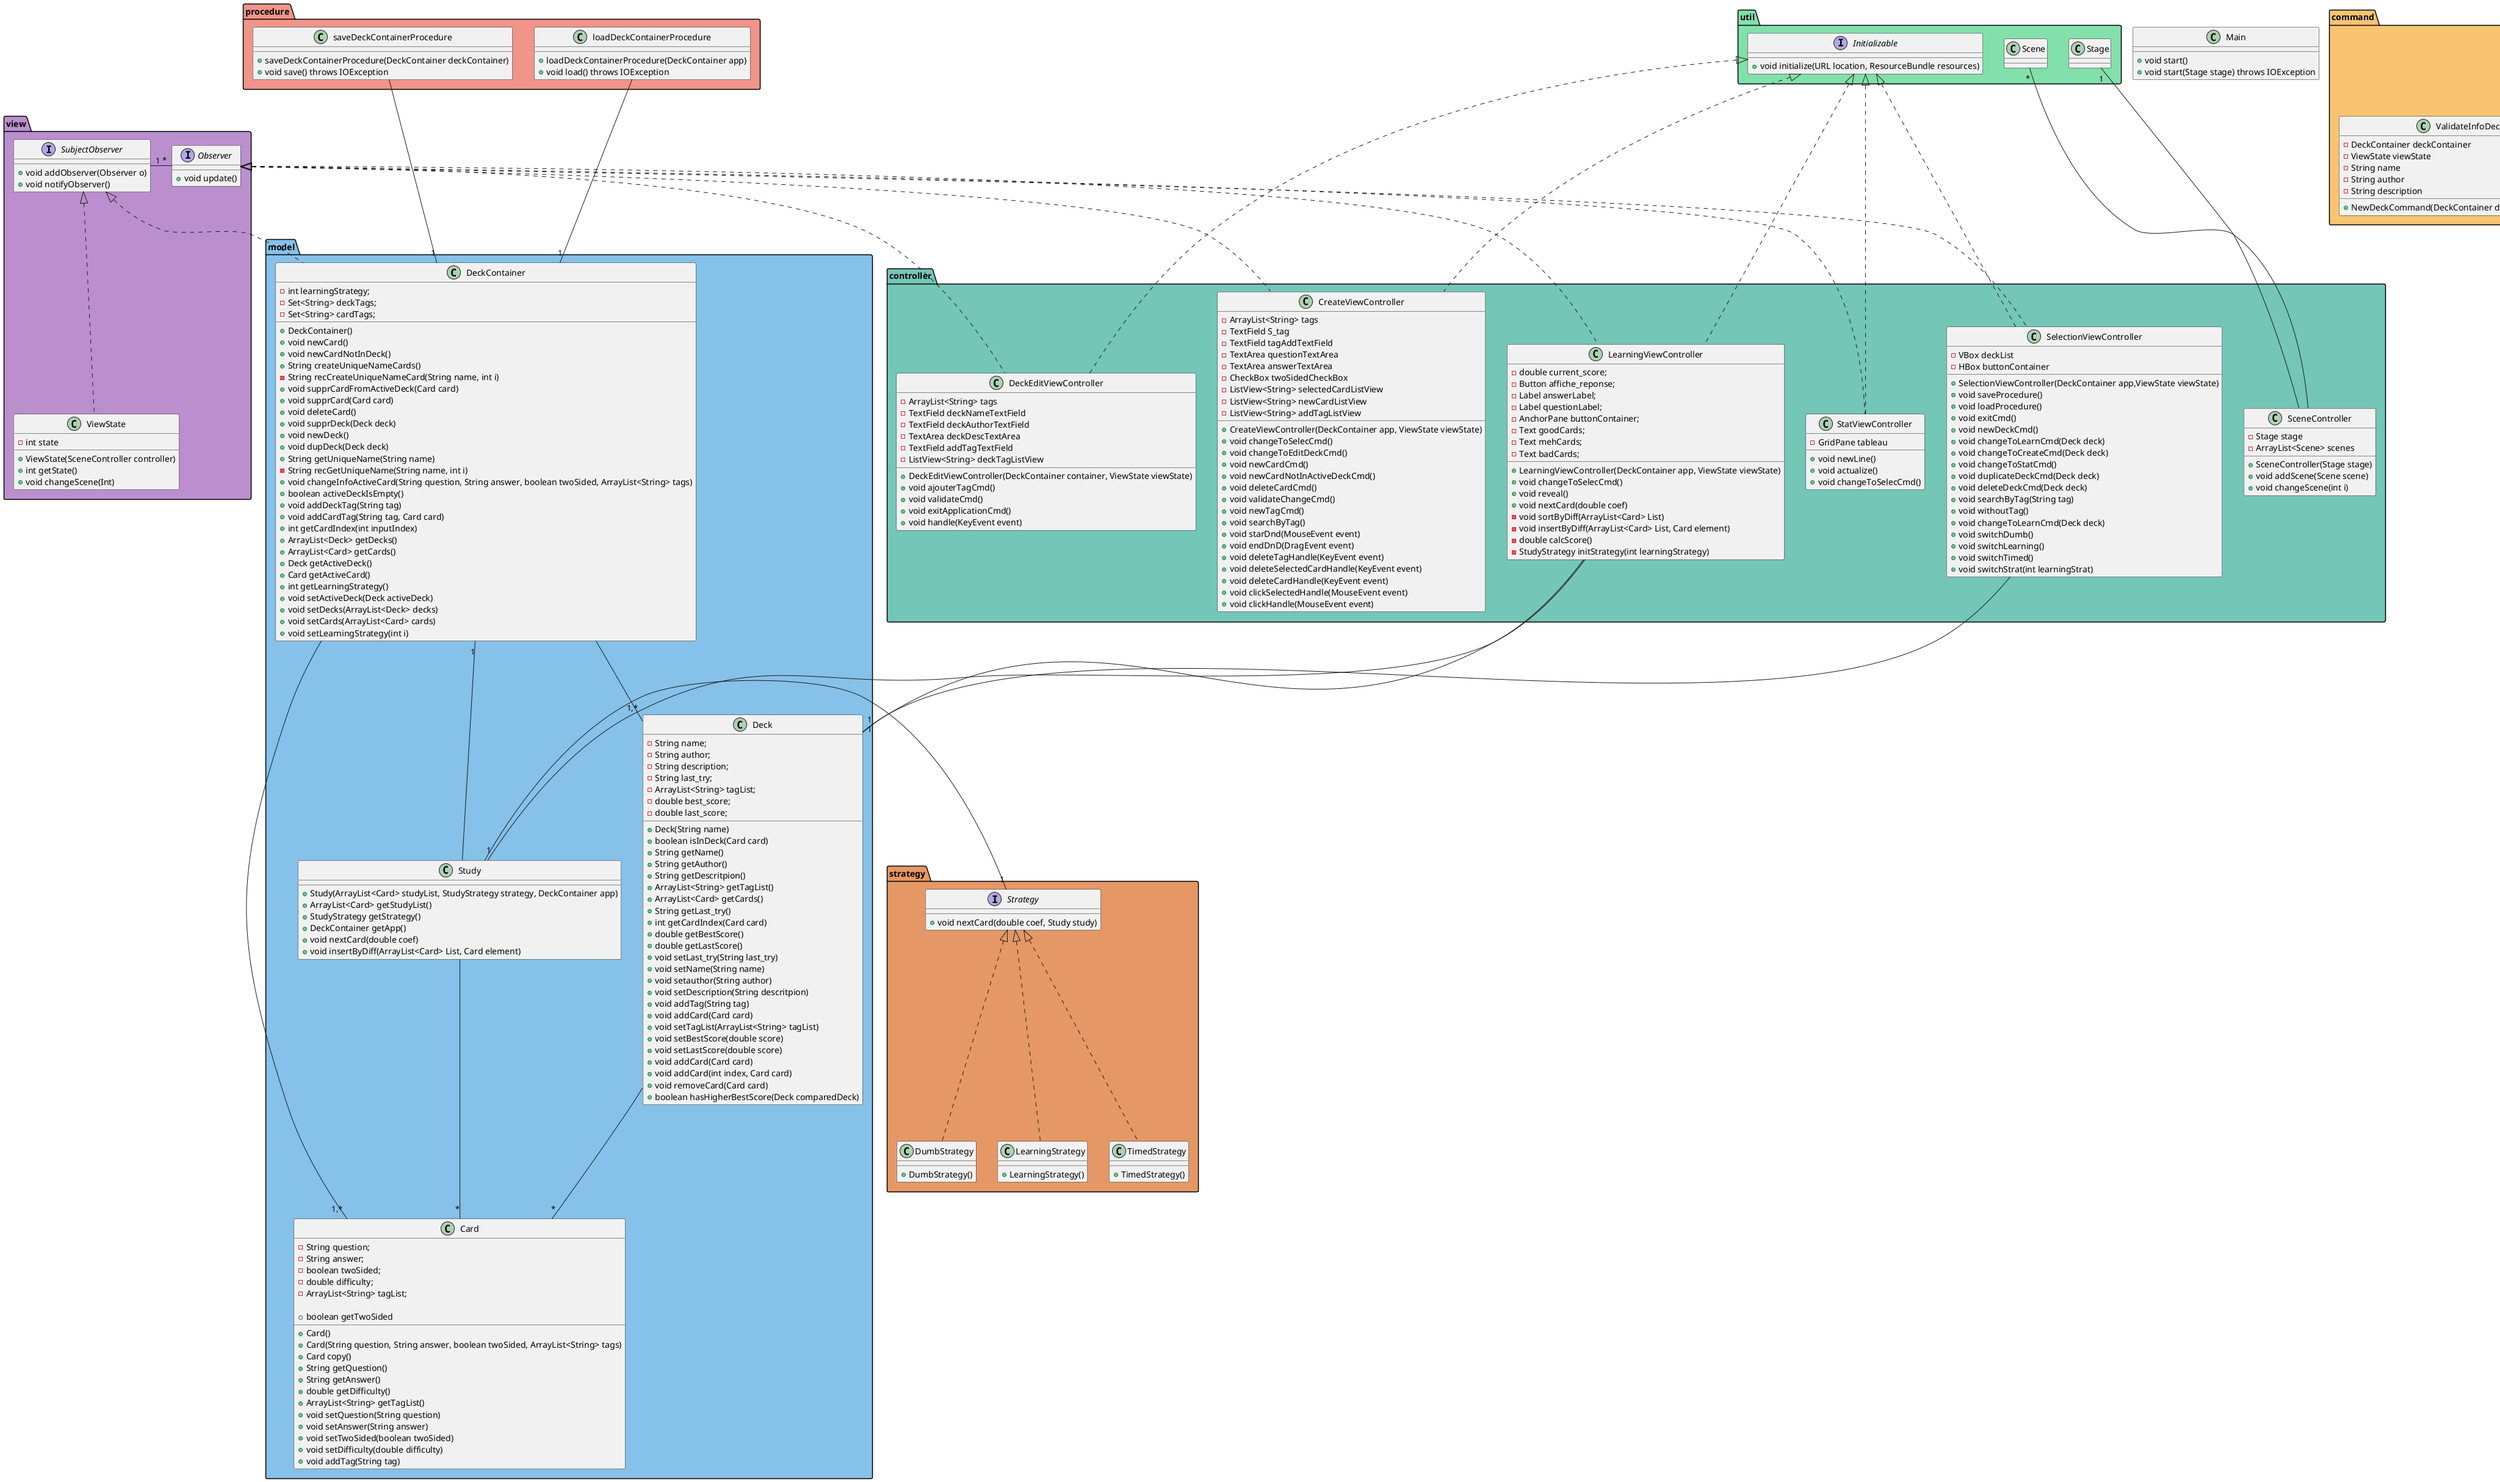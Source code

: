 @startuml
skinparam backgroundcolor White


class Main{
+ void start()
+ void start(Stage stage) throws IOException
}

package procedure #F1948A {}
package view #BB8FCE {}
package model #85C1E9 {}
package controller #74C6B6 {}
package util #82E0AA {}
package command #F8C471 {}
package strategy #E59866 {}




' Procedure :

class procedure.saveDeckContainerProcedure{
+ saveDeckContainerProcedure(DeckContainer deckContainer)
+ void save() throws IOException
}

class procedure.loadDeckContainerProcedure{
+ loadDeckContainerProcedure(DeckContainer app)
+ void load() throws IOException
}

procedure.saveDeckContainerProcedure -down-- "1" model.DeckContainer
procedure.loadDeckContainerProcedure -down-- "1" model.DeckContainer






' View :

interface view.Observer {
+ void update()
}

interface view.SubjectObserver{
+ void addObserver(Observer o)
+ void notifyObserver()
}

class view.ViewState implements view.SubjectObserver{
- int state
+ ViewState(SceneController controller)
+ int getState()
+ void changeScene(Int)
}

view.Observer "*" -right-- "1" view.SubjectObserver





class model.DeckContainer implements view.SubjectObserver {
- int learningStrategy;
- Set<String> deckTags;
- Set<String> cardTags;

+ DeckContainer()
+ void newCard()
+ void newCardNotInDeck()
+ String createUniqueNameCards()
- String recCreateUniqueNameCard(String name, int i)
+ void supprCardFromActiveDeck(Card card)
+ void supprCard(Card card)
+ void deleteCard()
+ void supprDeck(Deck deck)
+ void newDeck()
+ void dupDeck(Deck deck)
+ String getUniqueName(String name)
- String recGetUniqueName(String name, int i)
+ void changeInfoActiveCard(String question, String answer, boolean twoSided, ArrayList<String> tags)
+ boolean activeDeckIsEmpty()
+ void addDeckTag(String tag)
+ void addCardTag(String tag, Card card)
+ int getCardIndex(int inputIndex)
+ ArrayList<Deck> getDecks()
+ ArrayList<Card> getCards()
+ Deck getActiveDeck()
+ Card getActiveCard()
+ int getLearningStrategy()
+ void setActiveDeck(Deck activeDeck)
+ void setDecks(ArrayList<Deck> decks)
+ void setCards(ArrayList<Card> cards)
+ void setLearningStrategy(int i)
}

class model.Deck {
- String name;
- String author;
- String description;
- String last_try;
- ArrayList<String> tagList;
- double best_score;
- double last_score;

+ Deck(String name)
+ boolean isInDeck(Card card)
+ String getName()
+ String getAuthor()
+ String getDescritpion()
+ ArrayList<String> getTagList()
+ ArrayList<Card> getCards()
+ String getLast_try()
+ int getCardIndex(Card card)
+ double getBestScore()
+ double getLastScore()
+ void setLast_try(String last_try)
+ void setName(String name)
+ void setauthor(String author)
+ void setDescription(String descritpion)
+ void addTag(String tag)
+ void addCard(Card card)
+ void setTagList(ArrayList<String> tagList)
+ void setBestScore(double score)
+ void setLastScore(double score)
+ void addCard(Card card)
+ void addCard(int index, Card card)
+ void removeCard(Card card)
+ boolean hasHigherBestScore(Deck comparedDeck)
}

class model.Card {
- String question;
- String answer;
- boolean twoSided;
- double difficulty;
- ArrayList<String> tagList;

+ Card()
+ Card(String question, String answer, boolean twoSided, ArrayList<String> tags)
+ Card copy()
+ String getQuestion()
+ String getAnswer()
+ boolean getTwoSided
+ double getDifficulty()
+ ArrayList<String> getTagList()
+ void setQuestion(String question)
+ void setAnswer(String answer)
+ void setTwoSided(boolean twoSided)
+ void setDifficulty(double difficulty)
+ void addTag(String tag)
}

class model.Study {
+ Study(ArrayList<Card> studyList, StudyStrategy strategy, DeckContainer app)
+ ArrayList<Card> getStudyList()
+ StudyStrategy getStrategy()
+ DeckContainer getApp()
+ void nextCard(double coef)
+ void insertByDiff(ArrayList<Card> List, Card element)
}

model.DeckContainer -down-- "1,*" model.Deck
model.DeckContainer -down-- "1,*" model.Card
model.DeckContainer "1" -down-- model.Study
model.Deck -down-- "*" model.Card
model.Study -down-- "*" model.Card
model.Study -left-- "1" strategy.Strategy









class controller.CreateViewController implements view.Observer, util.Initializable{
- ArrayList<String> tags
- TextField S_tag
- TextField tagAddTextField
- TextArea questionTextArea
- TextArea answerTextArea
- CheckBox twoSidedCheckBox
- ListView<String> selectedCardListView
- ListView<String> newCardListView
- ListView<String> addTagListView

+ CreateViewController(DeckContainer app, ViewState viewState)
+ void changeToSelecCmd()
+ void changeToEditDeckCmd()
+ void newCardCmd()
+ void newCardNotInActiveDeckCmd()
+ void deleteCardCmd()
+ void validateChangeCmd()
+ void newTagCmd()
+ void searchByTag()
+ void starDnd(MouseEvent event)
+ void endDnD(DragEvent event)
+ void deleteTagHandle(KeyEvent event)
+ void deleteSelectedCardHandle(KeyEvent event)
+ void deleteCardHandle(KeyEvent event)
+ void clickSelectedHandle(MouseEvent event)
+ void clickHandle(MouseEvent event)
}

class controller.LearningViewController implements view.Observer, util.Initializable{
- double current_score;
- Button affiche_reponse;
- Label answerLabel;
- Label questionLabel;
- AnchorPane buttonContainer;
- Text goodCards;
- Text mehCards;
- Text badCards;

+ LearningViewController(DeckContainer app, ViewState viewState)
+ void changeToSelecCmd()
+ void reveal()
+ void nextCard(double coef)
- void sortByDiff(ArrayList<Card> List)
- void insertByDiff(ArrayList<Card> List, Card element)
- double calcScore()
- StudyStrategy initStrategy(int learningStrategy)
}

class controller.SelectionViewController implements view.Observer, util.Initializable{
- VBox deckList
- HBox buttonContainer

+ SelectionViewController(DeckContainer app,ViewState viewState)
+ void saveProcedure()
+ void loadProcedure()
+ void exitCmd()
+ void newDeckCmd()
+ void changeToLearnCmd(Deck deck)
+ void changeToCreateCmd(Deck deck)
+ void changeToStatCmd()
+ void duplicateDeckCmd(Deck deck)
+ void deleteDeckCmd(Deck deck)
+ void searchByTag(String tag)
+ void withoutTag()
+ void changeToLearnCmd(Deck deck)
+ void switchDumb()
+ void switchLearning()
+ void switchTimed()
+ void switchStrat(int learningStrat)
}

class controller.DeckEditViewController implements view.Observer, util.Initializable {
- ArrayList<String> tags
- TextField deckNameTextField
- TextField deckAuthorTextField
- TextArea deckDescTextArea
- TextField addTagTextField
- ListView<String> deckTagListView
+ DeckEditViewController(DeckContainer container, ViewState viewState)
+ void ajouterTagCmd()
+ void validateCmd()
+ void exitApplicationCmd()
+ void handle(KeyEvent event)
}

class controller.SceneController{
- Stage stage
- ArrayList<Scene> scenes
+ SceneController(Stage stage)
+ void addScene(Scene scene)
+ void changeScene(int i)
}

class controller.StatViewController implements view.Observer, util.Initializable{
- GridPane tableau

+ void newLine()
+ void actualize()
+ void changeToSelecCmd()
}

controller.LearningViewController -- "1" model.Deck
controller.LearningViewController -- "1" model.Study
controller.SelectionViewController -- "1" model.Deck
controller.SceneController -up-- "1" util.Stage
controller.SceneController -up-- "*" util.Scene







class util.Stage

class util.Scene

interface util.Initializable {
+ void initialize(URL location, ResourceBundle resources)
}






interface strategy.Strategy {
+ void nextCard(double coef, Study study)
}

class strategy.DumbStrategy implements strategy.Strategy {
+ DumbStrategy()
}

class strategy.LearningStrategy implements strategy.Strategy {
+ LearningStrategy()
}

class strategy.TimedStrategy implements strategy.Strategy {
+ TimedStrategy()
}






interface command.Command {
+ void execute()
}


class command.ChangeSceneCommand implements command.Command{
- int i
- ViewState viewState
+ ChangeSceneCommand(ViewState viewState, int i)
}

class command.DeleteCardCommand implements command.Command{
- DeckContainer container
+ DeleteCardCommand(DeckContainer container)
}


class command.DeleteDeckCommand implements command.Command{
- DeckContainer deckContainer
+ DeleteDeckCommand(DeckContainer container, Deck deck)
}

class command.DuplicateDeckCommand implements command.Command{
- Deck deck
- DeckContainer deckContainer
- ViewState viewState
+ DuplicateDeckCommand(DeckContainer deckContainer, ViewState viewState, Deck deck)
}

class command.ExitCommand implements command.Command{
+ ExitCommand()
}

class command.ModifyAnswerCardCommand implements command.Command{
- Card card
- String answer
+ ModifyAnswerCardCommand(Card card, String answer)
}

class command.ModifyCardCommand implements command.Command{
- String question
- String answer
- Boolean twoSided
- int difficulty
- Card card
+ ModifyCardCommand(Card card, String question,String answer, Boolean twoSided,int difficulty)
}

class command.ModifyQuestionCardCommand implements command.Command{
- Card  card
- String question
+ ModifyQuestionCardCommand(Card card, String question)
}

class command.ModifyTwoSidedCardCommand implements command.Command{
- Card card
- Boolean twoSided
+ ModifyTwoSidedCardCommand(Card card, Boolean twoSided)
}

class command.NewCardCommand implements command.Command{
- DeckContainer deckContainer
+ NewCardCommand(DeckContainer deckContainer)
}

class command.NewDeckCommand implements command.Command{
- DeckContainer deckContainer
- ViewState viewState
+ NewCardNotActiveCommand(DeckContainer container)
}

class command.ValidateInfoDeckModCommand implements command.Command{
- DeckContainer deckContainer
- ViewState viewState
- String name
- String author
- String description
+ NewDeckCommand(DeckContainer deckContainer,ViewState viewState)
}

class command.ValidateInfoCardModCommand implements command.Command{
- DeckContainer container;
- String question;
- String answer;
- boolean twoSided;
- ArrayList<String> tags
+ ValidateInfoCardModCommand(DeckContainer container, String question, String answer, boolean twoSided, ArrayList<String> tags)
}


@enduml